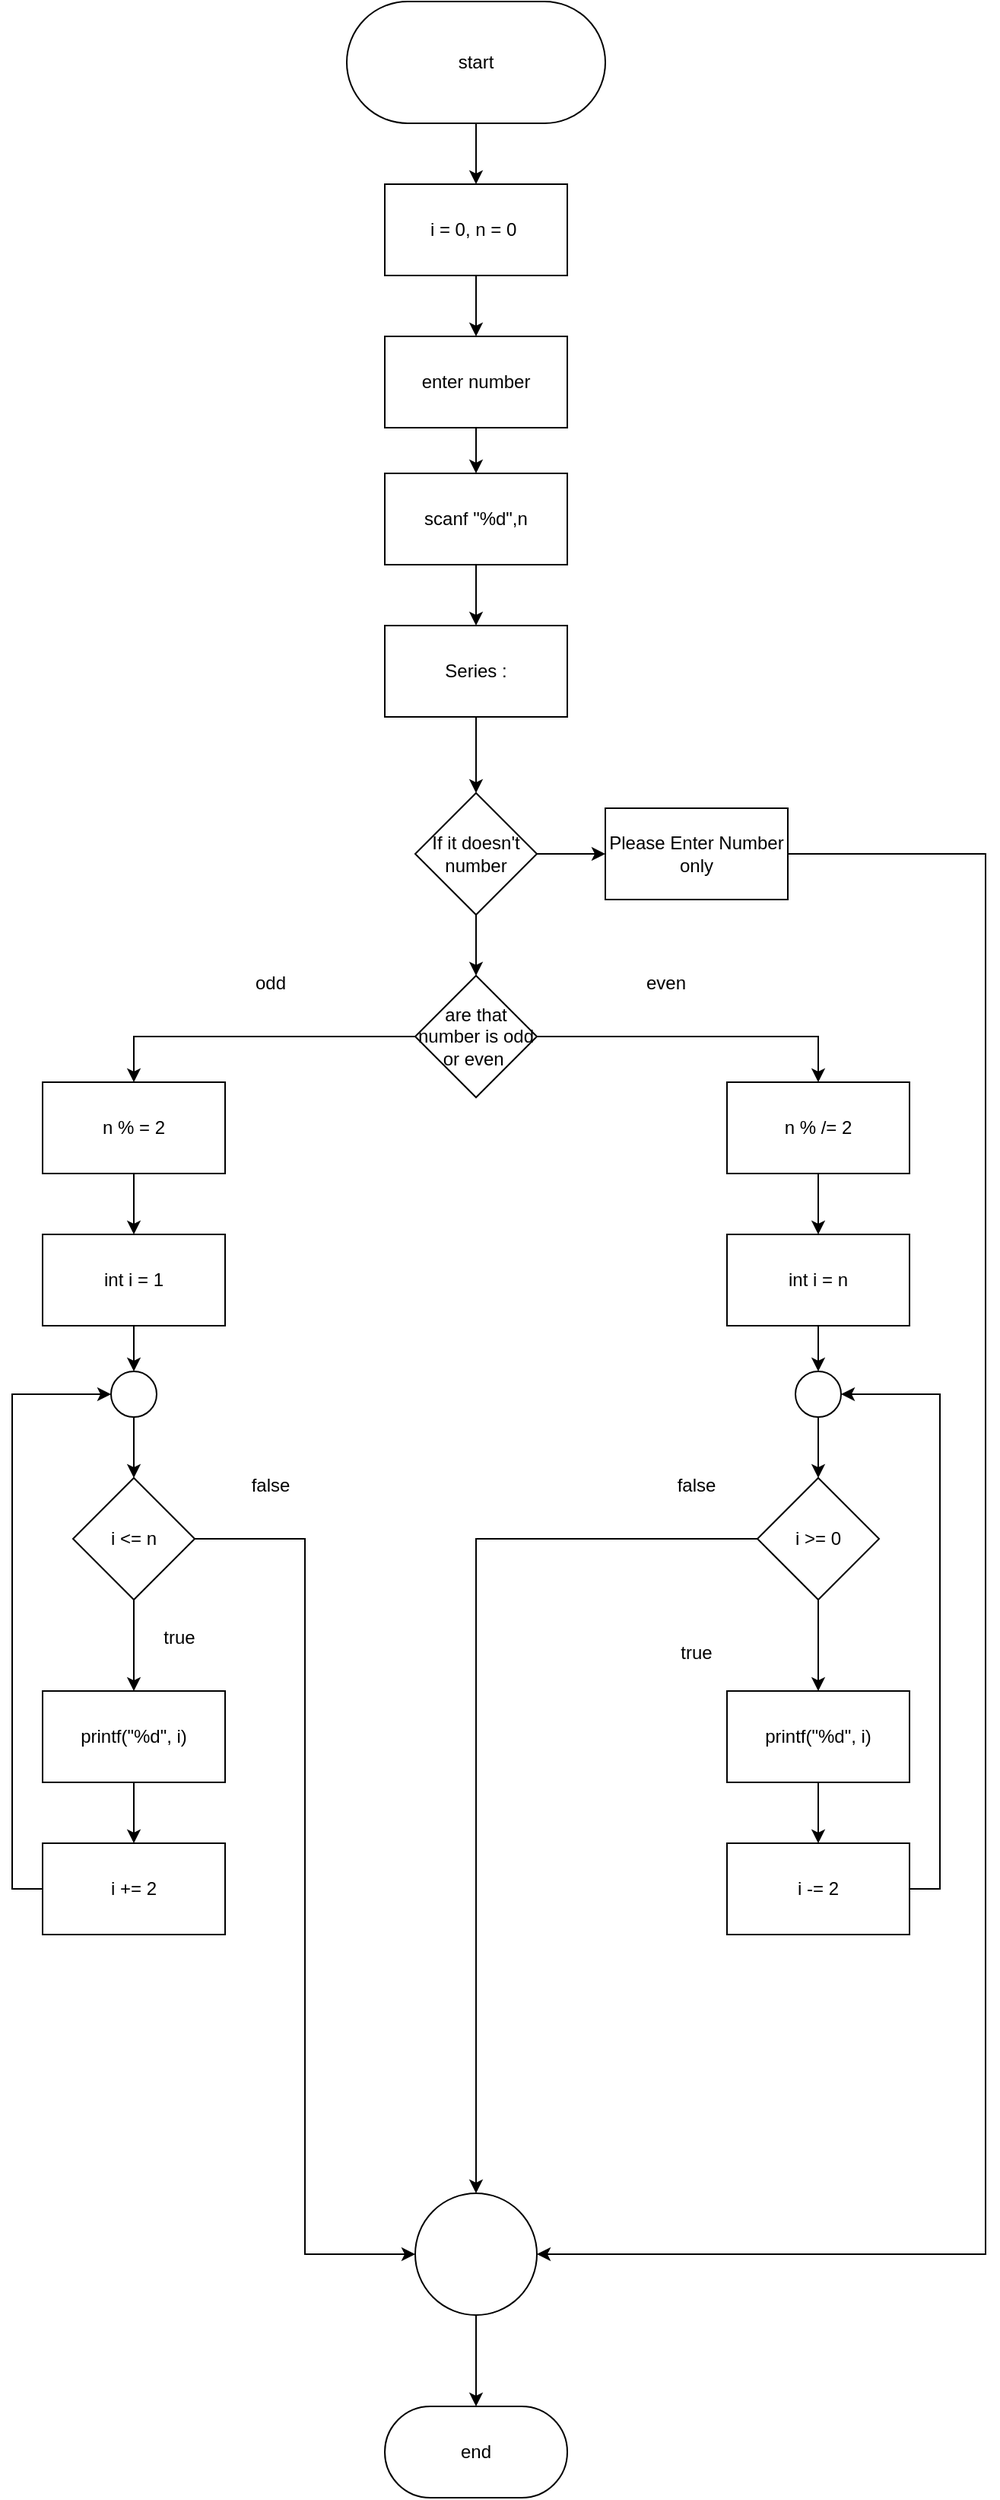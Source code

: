 <mxfile version="28.0.7">
  <diagram name="Page-1" id="x9FZR0EV_OV1q55z7fw6">
    <mxGraphModel dx="1918" dy="1089" grid="1" gridSize="10" guides="1" tooltips="1" connect="1" arrows="1" fold="1" page="1" pageScale="1" pageWidth="850" pageHeight="1100" math="0" shadow="0">
      <root>
        <mxCell id="0" />
        <mxCell id="1" parent="0" />
        <mxCell id="pLS3PkAIjiIM1Tq8qjEh-17" style="edgeStyle=orthogonalEdgeStyle;rounded=0;orthogonalLoop=1;jettySize=auto;html=1;exitX=0;exitY=0.5;exitDx=0;exitDy=0;entryX=0.5;entryY=0;entryDx=0;entryDy=0;" edge="1" parent="1" source="pLS3PkAIjiIM1Tq8qjEh-4" target="pLS3PkAIjiIM1Tq8qjEh-5">
          <mxGeometry relative="1" as="geometry" />
        </mxCell>
        <mxCell id="pLS3PkAIjiIM1Tq8qjEh-37" style="edgeStyle=orthogonalEdgeStyle;rounded=0;orthogonalLoop=1;jettySize=auto;html=1;exitX=1;exitY=0.5;exitDx=0;exitDy=0;entryX=0.5;entryY=0;entryDx=0;entryDy=0;" edge="1" parent="1" source="pLS3PkAIjiIM1Tq8qjEh-4" target="pLS3PkAIjiIM1Tq8qjEh-29">
          <mxGeometry relative="1" as="geometry" />
        </mxCell>
        <mxCell id="pLS3PkAIjiIM1Tq8qjEh-4" value="are that number is odd or even&amp;nbsp;" style="rhombus;whiteSpace=wrap;html=1;" vertex="1" parent="1">
          <mxGeometry x="385" y="810" width="80" height="80" as="geometry" />
        </mxCell>
        <mxCell id="pLS3PkAIjiIM1Tq8qjEh-13" style="edgeStyle=orthogonalEdgeStyle;rounded=0;orthogonalLoop=1;jettySize=auto;html=1;exitX=0.5;exitY=1;exitDx=0;exitDy=0;entryX=0.5;entryY=0;entryDx=0;entryDy=0;" edge="1" parent="1" source="pLS3PkAIjiIM1Tq8qjEh-5" target="pLS3PkAIjiIM1Tq8qjEh-12">
          <mxGeometry relative="1" as="geometry" />
        </mxCell>
        <mxCell id="pLS3PkAIjiIM1Tq8qjEh-5" value="n % = 2" style="rounded=0;whiteSpace=wrap;html=1;" vertex="1" parent="1">
          <mxGeometry x="140" y="880" width="120" height="60" as="geometry" />
        </mxCell>
        <mxCell id="pLS3PkAIjiIM1Tq8qjEh-8" style="edgeStyle=orthogonalEdgeStyle;rounded=0;orthogonalLoop=1;jettySize=auto;html=1;exitX=0.5;exitY=1;exitDx=0;exitDy=0;entryX=0.5;entryY=0;entryDx=0;entryDy=0;" edge="1" parent="1" source="pLS3PkAIjiIM1Tq8qjEh-6" target="pLS3PkAIjiIM1Tq8qjEh-7">
          <mxGeometry relative="1" as="geometry" />
        </mxCell>
        <mxCell id="pLS3PkAIjiIM1Tq8qjEh-6" value="start" style="rounded=1;whiteSpace=wrap;html=1;arcSize=50;" vertex="1" parent="1">
          <mxGeometry x="340" y="170" width="170" height="80" as="geometry" />
        </mxCell>
        <mxCell id="pLS3PkAIjiIM1Tq8qjEh-18" style="edgeStyle=orthogonalEdgeStyle;rounded=0;orthogonalLoop=1;jettySize=auto;html=1;exitX=0.5;exitY=1;exitDx=0;exitDy=0;entryX=0.5;entryY=0;entryDx=0;entryDy=0;" edge="1" parent="1" source="pLS3PkAIjiIM1Tq8qjEh-7" target="pLS3PkAIjiIM1Tq8qjEh-14">
          <mxGeometry relative="1" as="geometry" />
        </mxCell>
        <mxCell id="pLS3PkAIjiIM1Tq8qjEh-7" value="i = 0, n = 0&amp;nbsp;" style="rounded=0;whiteSpace=wrap;html=1;" vertex="1" parent="1">
          <mxGeometry x="365" y="290" width="120" height="60" as="geometry" />
        </mxCell>
        <mxCell id="pLS3PkAIjiIM1Tq8qjEh-58" style="edgeStyle=orthogonalEdgeStyle;rounded=0;orthogonalLoop=1;jettySize=auto;html=1;exitX=0.5;exitY=1;exitDx=0;exitDy=0;entryX=0.5;entryY=0;entryDx=0;entryDy=0;" edge="1" parent="1" source="pLS3PkAIjiIM1Tq8qjEh-12" target="pLS3PkAIjiIM1Tq8qjEh-57">
          <mxGeometry relative="1" as="geometry" />
        </mxCell>
        <mxCell id="pLS3PkAIjiIM1Tq8qjEh-12" value="int i = 1" style="rounded=0;whiteSpace=wrap;html=1;" vertex="1" parent="1">
          <mxGeometry x="140" y="980" width="120" height="60" as="geometry" />
        </mxCell>
        <mxCell id="pLS3PkAIjiIM1Tq8qjEh-19" style="edgeStyle=orthogonalEdgeStyle;rounded=0;orthogonalLoop=1;jettySize=auto;html=1;exitX=0.5;exitY=1;exitDx=0;exitDy=0;entryX=0.5;entryY=0;entryDx=0;entryDy=0;" edge="1" parent="1" source="pLS3PkAIjiIM1Tq8qjEh-14" target="pLS3PkAIjiIM1Tq8qjEh-15">
          <mxGeometry relative="1" as="geometry" />
        </mxCell>
        <mxCell id="pLS3PkAIjiIM1Tq8qjEh-14" value="enter number" style="rounded=0;whiteSpace=wrap;html=1;" vertex="1" parent="1">
          <mxGeometry x="365" y="390" width="120" height="60" as="geometry" />
        </mxCell>
        <mxCell id="pLS3PkAIjiIM1Tq8qjEh-20" style="edgeStyle=orthogonalEdgeStyle;rounded=0;orthogonalLoop=1;jettySize=auto;html=1;exitX=0.5;exitY=1;exitDx=0;exitDy=0;" edge="1" parent="1" source="pLS3PkAIjiIM1Tq8qjEh-15" target="pLS3PkAIjiIM1Tq8qjEh-16">
          <mxGeometry relative="1" as="geometry" />
        </mxCell>
        <mxCell id="pLS3PkAIjiIM1Tq8qjEh-15" value="scanf &quot;%d&quot;,n" style="rounded=0;whiteSpace=wrap;html=1;" vertex="1" parent="1">
          <mxGeometry x="365" y="480" width="120" height="60" as="geometry" />
        </mxCell>
        <mxCell id="pLS3PkAIjiIM1Tq8qjEh-44" style="edgeStyle=orthogonalEdgeStyle;rounded=0;orthogonalLoop=1;jettySize=auto;html=1;exitX=0.5;exitY=1;exitDx=0;exitDy=0;entryX=0.5;entryY=0;entryDx=0;entryDy=0;" edge="1" parent="1" source="pLS3PkAIjiIM1Tq8qjEh-16" target="pLS3PkAIjiIM1Tq8qjEh-43">
          <mxGeometry relative="1" as="geometry" />
        </mxCell>
        <mxCell id="pLS3PkAIjiIM1Tq8qjEh-16" value="Series :" style="rounded=0;whiteSpace=wrap;html=1;" vertex="1" parent="1">
          <mxGeometry x="365" y="580" width="120" height="60" as="geometry" />
        </mxCell>
        <mxCell id="pLS3PkAIjiIM1Tq8qjEh-62" style="edgeStyle=orthogonalEdgeStyle;rounded=0;orthogonalLoop=1;jettySize=auto;html=1;exitX=0;exitY=0.5;exitDx=0;exitDy=0;entryX=0;entryY=0.5;entryDx=0;entryDy=0;" edge="1" parent="1" source="pLS3PkAIjiIM1Tq8qjEh-23" target="pLS3PkAIjiIM1Tq8qjEh-57">
          <mxGeometry relative="1" as="geometry" />
        </mxCell>
        <mxCell id="pLS3PkAIjiIM1Tq8qjEh-23" value="i += 2" style="rounded=0;whiteSpace=wrap;html=1;" vertex="1" parent="1">
          <mxGeometry x="140" y="1380" width="120" height="60" as="geometry" />
        </mxCell>
        <mxCell id="pLS3PkAIjiIM1Tq8qjEh-61" style="edgeStyle=orthogonalEdgeStyle;rounded=0;orthogonalLoop=1;jettySize=auto;html=1;exitX=0.5;exitY=1;exitDx=0;exitDy=0;entryX=0.5;entryY=0;entryDx=0;entryDy=0;" edge="1" parent="1" source="pLS3PkAIjiIM1Tq8qjEh-26" target="pLS3PkAIjiIM1Tq8qjEh-23">
          <mxGeometry relative="1" as="geometry" />
        </mxCell>
        <mxCell id="pLS3PkAIjiIM1Tq8qjEh-26" value="printf(&quot;%d&quot;, i)" style="rounded=0;whiteSpace=wrap;html=1;" vertex="1" parent="1">
          <mxGeometry x="140" y="1280" width="120" height="60" as="geometry" />
        </mxCell>
        <mxCell id="pLS3PkAIjiIM1Tq8qjEh-28" style="edgeStyle=orthogonalEdgeStyle;rounded=0;orthogonalLoop=1;jettySize=auto;html=1;exitX=0.5;exitY=1;exitDx=0;exitDy=0;entryX=0.5;entryY=0;entryDx=0;entryDy=0;" edge="1" parent="1" source="pLS3PkAIjiIM1Tq8qjEh-29" target="pLS3PkAIjiIM1Tq8qjEh-31">
          <mxGeometry relative="1" as="geometry" />
        </mxCell>
        <mxCell id="pLS3PkAIjiIM1Tq8qjEh-29" value="n % /= 2" style="rounded=0;whiteSpace=wrap;html=1;" vertex="1" parent="1">
          <mxGeometry x="590" y="880" width="120" height="60" as="geometry" />
        </mxCell>
        <mxCell id="pLS3PkAIjiIM1Tq8qjEh-71" style="edgeStyle=orthogonalEdgeStyle;rounded=0;orthogonalLoop=1;jettySize=auto;html=1;exitX=0.5;exitY=1;exitDx=0;exitDy=0;entryX=0.5;entryY=0;entryDx=0;entryDy=0;" edge="1" parent="1" source="pLS3PkAIjiIM1Tq8qjEh-31" target="pLS3PkAIjiIM1Tq8qjEh-67">
          <mxGeometry relative="1" as="geometry" />
        </mxCell>
        <mxCell id="pLS3PkAIjiIM1Tq8qjEh-31" value="int i = n" style="rounded=0;whiteSpace=wrap;html=1;" vertex="1" parent="1">
          <mxGeometry x="590" y="980" width="120" height="60" as="geometry" />
        </mxCell>
        <mxCell id="pLS3PkAIjiIM1Tq8qjEh-72" style="edgeStyle=orthogonalEdgeStyle;rounded=0;orthogonalLoop=1;jettySize=auto;html=1;exitX=1;exitY=0.5;exitDx=0;exitDy=0;entryX=1;entryY=0.5;entryDx=0;entryDy=0;" edge="1" parent="1" source="pLS3PkAIjiIM1Tq8qjEh-35" target="pLS3PkAIjiIM1Tq8qjEh-67">
          <mxGeometry relative="1" as="geometry" />
        </mxCell>
        <mxCell id="pLS3PkAIjiIM1Tq8qjEh-35" value="i -= 2" style="rounded=0;whiteSpace=wrap;html=1;" vertex="1" parent="1">
          <mxGeometry x="590" y="1380" width="120" height="60" as="geometry" />
        </mxCell>
        <mxCell id="pLS3PkAIjiIM1Tq8qjEh-69" style="edgeStyle=orthogonalEdgeStyle;rounded=0;orthogonalLoop=1;jettySize=auto;html=1;exitX=0.5;exitY=1;exitDx=0;exitDy=0;entryX=0.5;entryY=0;entryDx=0;entryDy=0;" edge="1" parent="1" source="pLS3PkAIjiIM1Tq8qjEh-36" target="pLS3PkAIjiIM1Tq8qjEh-35">
          <mxGeometry relative="1" as="geometry" />
        </mxCell>
        <mxCell id="pLS3PkAIjiIM1Tq8qjEh-36" value="printf(&quot;%d&quot;, i)" style="rounded=0;whiteSpace=wrap;html=1;" vertex="1" parent="1">
          <mxGeometry x="590" y="1280" width="120" height="60" as="geometry" />
        </mxCell>
        <mxCell id="pLS3PkAIjiIM1Tq8qjEh-49" style="edgeStyle=orthogonalEdgeStyle;rounded=0;orthogonalLoop=1;jettySize=auto;html=1;exitX=0.5;exitY=1;exitDx=0;exitDy=0;entryX=0.5;entryY=0;entryDx=0;entryDy=0;" edge="1" parent="1" source="pLS3PkAIjiIM1Tq8qjEh-38" target="pLS3PkAIjiIM1Tq8qjEh-41">
          <mxGeometry relative="1" as="geometry" />
        </mxCell>
        <mxCell id="pLS3PkAIjiIM1Tq8qjEh-38" value="" style="ellipse;whiteSpace=wrap;html=1;aspect=fixed;" vertex="1" parent="1">
          <mxGeometry x="385" y="1610" width="80" height="80" as="geometry" />
        </mxCell>
        <mxCell id="pLS3PkAIjiIM1Tq8qjEh-41" value="end" style="rounded=1;whiteSpace=wrap;html=1;arcSize=50;" vertex="1" parent="1">
          <mxGeometry x="365" y="1750" width="120" height="60" as="geometry" />
        </mxCell>
        <mxCell id="pLS3PkAIjiIM1Tq8qjEh-46" style="edgeStyle=orthogonalEdgeStyle;rounded=0;orthogonalLoop=1;jettySize=auto;html=1;exitX=1;exitY=0.5;exitDx=0;exitDy=0;entryX=0;entryY=0.5;entryDx=0;entryDy=0;" edge="1" parent="1" source="pLS3PkAIjiIM1Tq8qjEh-43" target="pLS3PkAIjiIM1Tq8qjEh-45">
          <mxGeometry relative="1" as="geometry" />
        </mxCell>
        <mxCell id="pLS3PkAIjiIM1Tq8qjEh-47" style="edgeStyle=orthogonalEdgeStyle;rounded=0;orthogonalLoop=1;jettySize=auto;html=1;exitX=0.5;exitY=1;exitDx=0;exitDy=0;entryX=0.5;entryY=0;entryDx=0;entryDy=0;" edge="1" parent="1" source="pLS3PkAIjiIM1Tq8qjEh-43" target="pLS3PkAIjiIM1Tq8qjEh-4">
          <mxGeometry relative="1" as="geometry" />
        </mxCell>
        <mxCell id="pLS3PkAIjiIM1Tq8qjEh-43" value="If it doesn&#39;t number" style="rhombus;whiteSpace=wrap;html=1;" vertex="1" parent="1">
          <mxGeometry x="385" y="690" width="80" height="80" as="geometry" />
        </mxCell>
        <mxCell id="pLS3PkAIjiIM1Tq8qjEh-81" style="edgeStyle=orthogonalEdgeStyle;rounded=0;orthogonalLoop=1;jettySize=auto;html=1;exitX=1;exitY=0.5;exitDx=0;exitDy=0;entryX=1;entryY=0.5;entryDx=0;entryDy=0;" edge="1" parent="1" source="pLS3PkAIjiIM1Tq8qjEh-45" target="pLS3PkAIjiIM1Tq8qjEh-38">
          <mxGeometry relative="1" as="geometry">
            <Array as="points">
              <mxPoint x="760" y="730" />
              <mxPoint x="760" y="1650" />
            </Array>
          </mxGeometry>
        </mxCell>
        <mxCell id="pLS3PkAIjiIM1Tq8qjEh-45" value="Please Enter Number only" style="rounded=0;whiteSpace=wrap;html=1;" vertex="1" parent="1">
          <mxGeometry x="510" y="700" width="120" height="60" as="geometry" />
        </mxCell>
        <mxCell id="pLS3PkAIjiIM1Tq8qjEh-50" value="odd" style="text;html=1;align=center;verticalAlign=middle;whiteSpace=wrap;rounded=0;" vertex="1" parent="1">
          <mxGeometry x="260" y="800" width="60" height="30" as="geometry" />
        </mxCell>
        <mxCell id="pLS3PkAIjiIM1Tq8qjEh-51" value="even" style="text;html=1;align=center;verticalAlign=middle;whiteSpace=wrap;rounded=0;" vertex="1" parent="1">
          <mxGeometry x="520" y="800" width="60" height="30" as="geometry" />
        </mxCell>
        <mxCell id="pLS3PkAIjiIM1Tq8qjEh-60" style="edgeStyle=orthogonalEdgeStyle;rounded=0;orthogonalLoop=1;jettySize=auto;html=1;exitX=0.5;exitY=1;exitDx=0;exitDy=0;entryX=0.5;entryY=0;entryDx=0;entryDy=0;" edge="1" parent="1" source="pLS3PkAIjiIM1Tq8qjEh-52" target="pLS3PkAIjiIM1Tq8qjEh-26">
          <mxGeometry relative="1" as="geometry" />
        </mxCell>
        <mxCell id="pLS3PkAIjiIM1Tq8qjEh-65" style="edgeStyle=orthogonalEdgeStyle;rounded=0;orthogonalLoop=1;jettySize=auto;html=1;exitX=1;exitY=0.5;exitDx=0;exitDy=0;entryX=0;entryY=0.5;entryDx=0;entryDy=0;" edge="1" parent="1" source="pLS3PkAIjiIM1Tq8qjEh-52" target="pLS3PkAIjiIM1Tq8qjEh-38">
          <mxGeometry relative="1" as="geometry" />
        </mxCell>
        <mxCell id="pLS3PkAIjiIM1Tq8qjEh-52" value="i &amp;lt;= n" style="rhombus;whiteSpace=wrap;html=1;" vertex="1" parent="1">
          <mxGeometry x="160" y="1140" width="80" height="80" as="geometry" />
        </mxCell>
        <mxCell id="pLS3PkAIjiIM1Tq8qjEh-59" style="edgeStyle=orthogonalEdgeStyle;rounded=0;orthogonalLoop=1;jettySize=auto;html=1;exitX=0.5;exitY=1;exitDx=0;exitDy=0;entryX=0.5;entryY=0;entryDx=0;entryDy=0;" edge="1" parent="1" source="pLS3PkAIjiIM1Tq8qjEh-57" target="pLS3PkAIjiIM1Tq8qjEh-52">
          <mxGeometry relative="1" as="geometry" />
        </mxCell>
        <mxCell id="pLS3PkAIjiIM1Tq8qjEh-57" value="" style="ellipse;whiteSpace=wrap;html=1;aspect=fixed;" vertex="1" parent="1">
          <mxGeometry x="185" y="1070" width="30" height="30" as="geometry" />
        </mxCell>
        <mxCell id="pLS3PkAIjiIM1Tq8qjEh-63" value="true" style="text;html=1;align=center;verticalAlign=middle;whiteSpace=wrap;rounded=0;" vertex="1" parent="1">
          <mxGeometry x="200" y="1230" width="60" height="30" as="geometry" />
        </mxCell>
        <mxCell id="pLS3PkAIjiIM1Tq8qjEh-64" value="false" style="text;html=1;align=center;verticalAlign=middle;whiteSpace=wrap;rounded=0;" vertex="1" parent="1">
          <mxGeometry x="260" y="1130" width="60" height="30" as="geometry" />
        </mxCell>
        <mxCell id="pLS3PkAIjiIM1Tq8qjEh-68" style="edgeStyle=orthogonalEdgeStyle;rounded=0;orthogonalLoop=1;jettySize=auto;html=1;exitX=0.5;exitY=1;exitDx=0;exitDy=0;entryX=0.5;entryY=0;entryDx=0;entryDy=0;" edge="1" parent="1" source="pLS3PkAIjiIM1Tq8qjEh-66" target="pLS3PkAIjiIM1Tq8qjEh-36">
          <mxGeometry relative="1" as="geometry" />
        </mxCell>
        <mxCell id="pLS3PkAIjiIM1Tq8qjEh-80" style="edgeStyle=orthogonalEdgeStyle;rounded=0;orthogonalLoop=1;jettySize=auto;html=1;exitX=0;exitY=0.5;exitDx=0;exitDy=0;entryX=0.5;entryY=0;entryDx=0;entryDy=0;" edge="1" parent="1" source="pLS3PkAIjiIM1Tq8qjEh-66" target="pLS3PkAIjiIM1Tq8qjEh-38">
          <mxGeometry relative="1" as="geometry" />
        </mxCell>
        <mxCell id="pLS3PkAIjiIM1Tq8qjEh-66" value="i &amp;gt;= 0" style="rhombus;whiteSpace=wrap;html=1;" vertex="1" parent="1">
          <mxGeometry x="610" y="1140" width="80" height="80" as="geometry" />
        </mxCell>
        <mxCell id="pLS3PkAIjiIM1Tq8qjEh-70" style="edgeStyle=orthogonalEdgeStyle;rounded=0;orthogonalLoop=1;jettySize=auto;html=1;exitX=0.5;exitY=1;exitDx=0;exitDy=0;entryX=0.5;entryY=0;entryDx=0;entryDy=0;" edge="1" parent="1" source="pLS3PkAIjiIM1Tq8qjEh-67" target="pLS3PkAIjiIM1Tq8qjEh-66">
          <mxGeometry relative="1" as="geometry" />
        </mxCell>
        <mxCell id="pLS3PkAIjiIM1Tq8qjEh-67" value="" style="ellipse;whiteSpace=wrap;html=1;aspect=fixed;" vertex="1" parent="1">
          <mxGeometry x="635" y="1070" width="30" height="30" as="geometry" />
        </mxCell>
        <mxCell id="pLS3PkAIjiIM1Tq8qjEh-74" value="true" style="text;html=1;align=center;verticalAlign=middle;whiteSpace=wrap;rounded=0;" vertex="1" parent="1">
          <mxGeometry x="540" y="1240" width="60" height="30" as="geometry" />
        </mxCell>
        <mxCell id="pLS3PkAIjiIM1Tq8qjEh-75" value="false" style="text;html=1;align=center;verticalAlign=middle;whiteSpace=wrap;rounded=0;" vertex="1" parent="1">
          <mxGeometry x="540" y="1130" width="60" height="30" as="geometry" />
        </mxCell>
      </root>
    </mxGraphModel>
  </diagram>
</mxfile>

